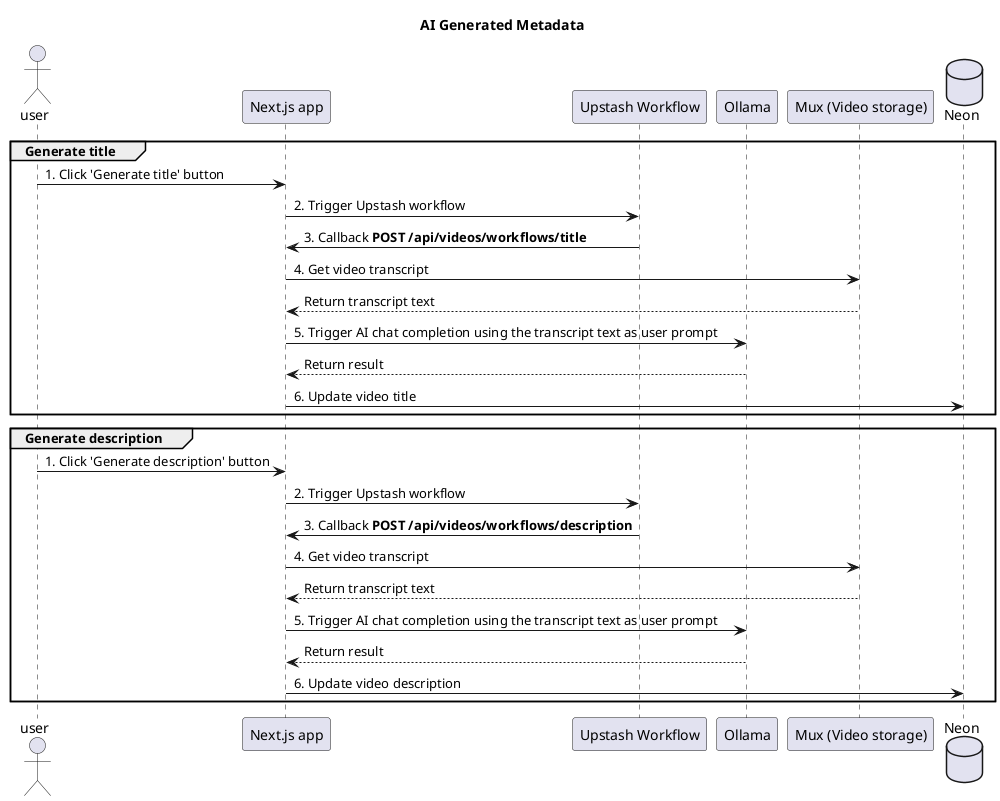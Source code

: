 @startuml ai-bg-jobs
title AI Generated Metadata
actor user
participant "Next.js app" as next
participant "Upstash Workflow" as workflow
participant Ollama as ollama
participant "Mux (Video storage)" as mux
database "Neon" as db

group Generate title
    user -> next : 1. Click 'Generate title' button
    next -> workflow : 2. Trigger Upstash workflow
    workflow -> next : 3. Callback **POST /api/videos/workflows/title**
    next -> mux : 4. Get video transcript
    mux --> next : Return transcript text
    next -> ollama : 5. Trigger AI chat completion using the transcript text as user prompt
    ollama --> next : Return result
    next -> db : 6. Update video title
end

group Generate description
    user -> next : 1. Click 'Generate description' button
    next -> workflow : 2. Trigger Upstash workflow
    workflow -> next : 3. Callback **POST /api/videos/workflows/description**
    next -> mux : 4. Get video transcript
    mux --> next : Return transcript text
    next -> ollama : 5. Trigger AI chat completion using the transcript text as user prompt
    ollama --> next : Return result
    next -> db : 6. Update video description
end
@enduml